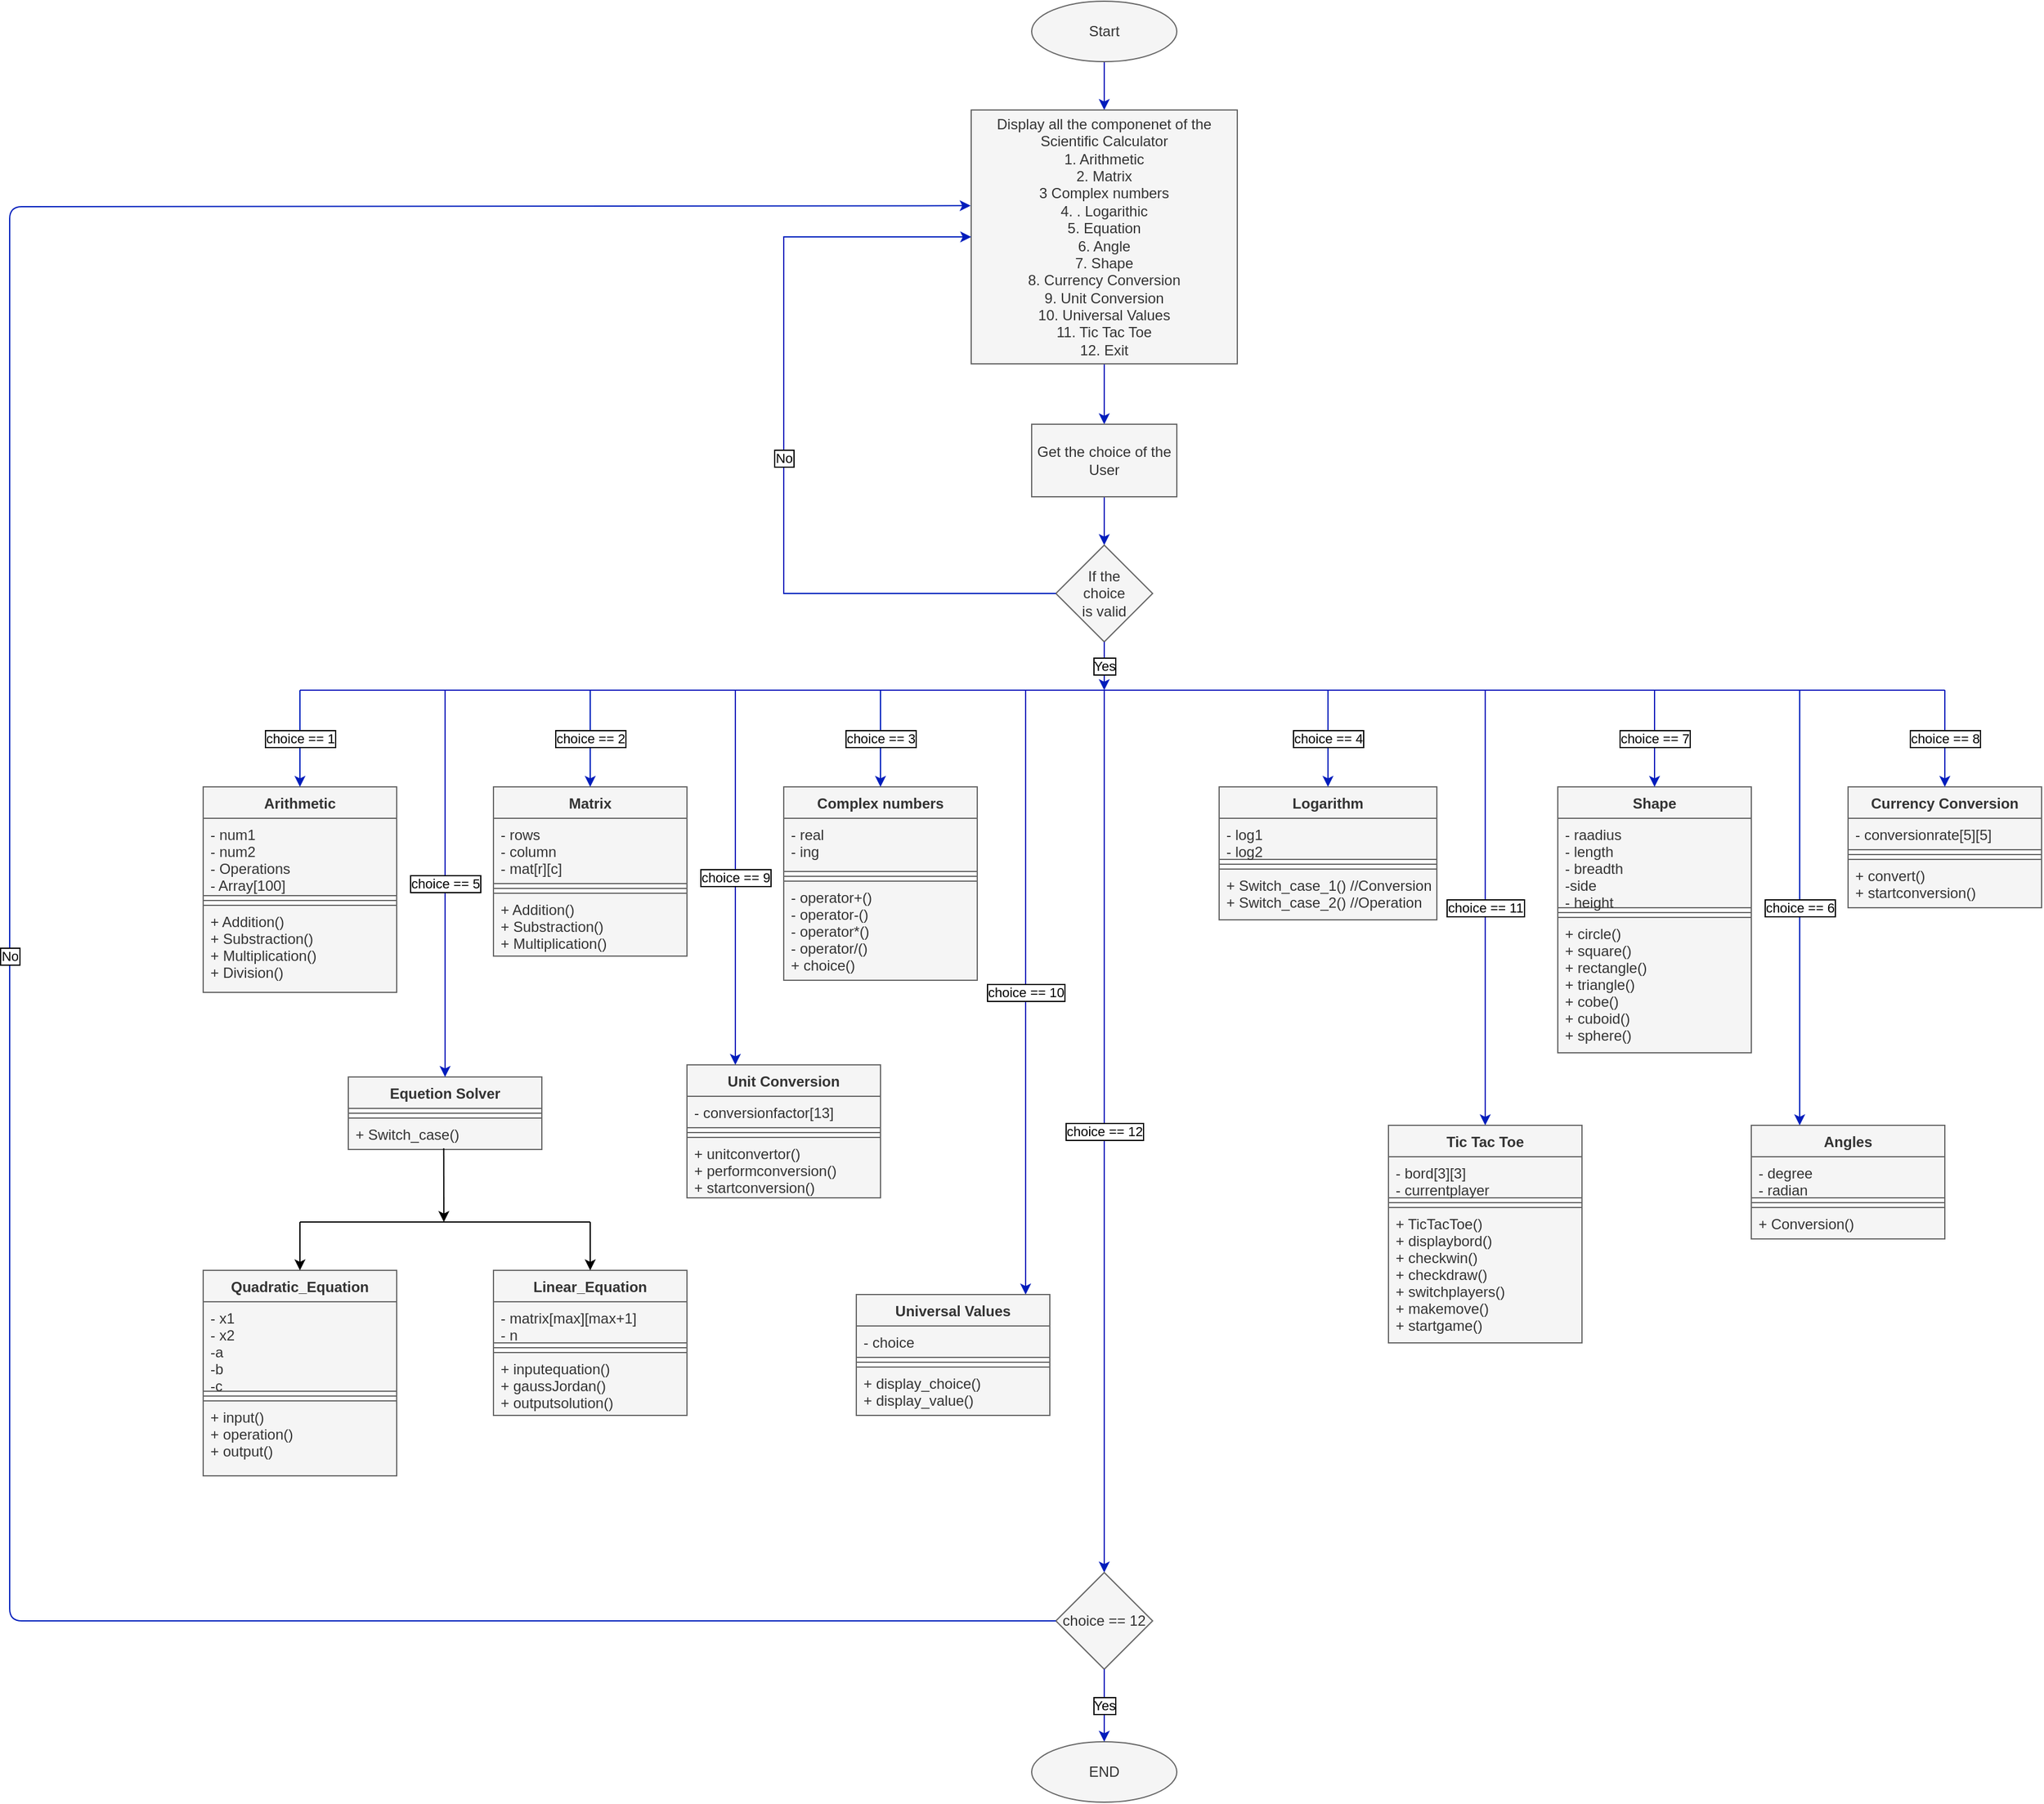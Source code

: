 <mxfile>
    <diagram id="E9FJ3ZHkH3HBYxlufV-j" name="Page-1">
        <mxGraphModel dx="3233" dy="2197" grid="1" gridSize="10" guides="1" tooltips="1" connect="1" arrows="1" fold="1" page="1" pageScale="1" pageWidth="900" pageHeight="1600" background="#FFFFFF" math="0" shadow="0">
            <root>
                <mxCell id="0"/>
                <mxCell id="1" parent="0"/>
                <mxCell id="63" style="edgeStyle=none;html=1;exitX=0.5;exitY=1;exitDx=0;exitDy=0;entryX=0.5;entryY=0;entryDx=0;entryDy=0;rounded=0;fillColor=#0050ef;strokeColor=#001DBC;" parent="1" source="3" target="4" edge="1">
                    <mxGeometry relative="1" as="geometry"/>
                </mxCell>
                <mxCell id="3" value="Start" style="ellipse;whiteSpace=wrap;html=1;rounded=0;fillColor=#f5f5f5;fontColor=#333333;strokeColor=#666666;" parent="1" vertex="1">
                    <mxGeometry x="365" y="30" width="120" height="50" as="geometry"/>
                </mxCell>
                <mxCell id="64" style="edgeStyle=none;html=1;exitX=0.5;exitY=1;exitDx=0;exitDy=0;entryX=0.5;entryY=0;entryDx=0;entryDy=0;rounded=0;fillColor=#0050ef;strokeColor=#001DBC;" parent="1" source="4" target="5" edge="1">
                    <mxGeometry relative="1" as="geometry"/>
                </mxCell>
                <mxCell id="4" value="Display all the componenet of the Scientific Calculator&lt;br&gt;1. Arithmetic&lt;br&gt;2. Matrix&lt;br&gt;3 Complex numbers&lt;br&gt;4. . Logarithic&lt;br&gt;5. Equation&lt;br&gt;6. Angle&lt;br&gt;7. Shape&lt;br&gt;8. Currency Conversion&lt;br&gt;9. Unit Conversion&lt;br&gt;10. Universal Values&lt;br&gt;11. Tic Tac Toe&lt;br&gt;12. Exit" style="rounded=0;whiteSpace=wrap;html=1;align=center;fillColor=#f5f5f5;fontColor=#333333;strokeColor=#666666;" parent="1" vertex="1">
                    <mxGeometry x="315" y="120" width="220" height="210" as="geometry"/>
                </mxCell>
                <mxCell id="65" style="edgeStyle=none;html=1;exitX=0.5;exitY=1;exitDx=0;exitDy=0;entryX=0.5;entryY=0;entryDx=0;entryDy=0;rounded=0;fillColor=#0050ef;strokeColor=#001DBC;" parent="1" source="5" target="7" edge="1">
                    <mxGeometry relative="1" as="geometry"/>
                </mxCell>
                <mxCell id="5" value="Get the choice of the User" style="rounded=0;whiteSpace=wrap;html=1;fillColor=#f5f5f5;fontColor=#333333;strokeColor=#666666;" parent="1" vertex="1">
                    <mxGeometry x="365" y="380" width="120" height="60" as="geometry"/>
                </mxCell>
                <mxCell id="7" value="If the &lt;br&gt;choice &lt;br&gt;is valid" style="rhombus;whiteSpace=wrap;html=1;rounded=0;fillColor=#f5f5f5;fontColor=#333333;strokeColor=#666666;" parent="1" vertex="1">
                    <mxGeometry x="385" y="480" width="80" height="80" as="geometry"/>
                </mxCell>
                <mxCell id="8" value="Arithmetic" style="swimlane;fontStyle=1;align=center;verticalAlign=top;childLayout=stackLayout;horizontal=1;startSize=26;horizontalStack=0;resizeParent=1;resizeParentMax=0;resizeLast=0;collapsible=1;marginBottom=0;rounded=0;fillColor=#f5f5f5;fontColor=#333333;strokeColor=#666666;" parent="1" vertex="1">
                    <mxGeometry x="-320" y="680" width="160" height="170" as="geometry">
                        <mxRectangle x="-320" y="680" width="100" height="30" as="alternateBounds"/>
                    </mxGeometry>
                </mxCell>
                <mxCell id="9" value="- num1&#10;- num2 &#10;- Operations&#10;- Array[100]" style="text;align=left;verticalAlign=top;spacingLeft=4;spacingRight=4;overflow=hidden;rotatable=0;points=[[0,0.5],[1,0.5]];portConstraint=eastwest;rounded=0;fillColor=#f5f5f5;fontColor=#333333;strokeColor=#666666;" parent="8" vertex="1">
                    <mxGeometry y="26" width="160" height="64" as="geometry"/>
                </mxCell>
                <mxCell id="10" value="" style="line;strokeWidth=1;fillColor=none;align=left;verticalAlign=middle;spacingTop=-1;spacingLeft=3;spacingRight=3;rotatable=0;labelPosition=right;points=[];portConstraint=eastwest;strokeColor=inherit;rounded=0;" parent="8" vertex="1">
                    <mxGeometry y="90" width="160" height="8" as="geometry"/>
                </mxCell>
                <mxCell id="11" value="+ Addition()&#10;+ Substraction()&#10;+ Multiplication()&#10;+ Division()" style="text;align=left;verticalAlign=top;spacingLeft=4;spacingRight=4;overflow=hidden;rotatable=0;points=[[0,0.5],[1,0.5]];portConstraint=eastwest;rounded=0;fillColor=#f5f5f5;strokeColor=#666666;fontColor=#333333;" parent="8" vertex="1">
                    <mxGeometry y="98" width="160" height="72" as="geometry"/>
                </mxCell>
                <mxCell id="12" value="Matrix" style="swimlane;fontStyle=1;align=center;verticalAlign=top;childLayout=stackLayout;horizontal=1;startSize=26;horizontalStack=0;resizeParent=1;resizeParentMax=0;resizeLast=0;collapsible=1;marginBottom=0;rounded=0;fillColor=#f5f5f5;fontColor=#333333;strokeColor=#666666;" parent="1" vertex="1">
                    <mxGeometry x="-80" y="680" width="160" height="140" as="geometry">
                        <mxRectangle x="-80" y="680" width="80" height="30" as="alternateBounds"/>
                    </mxGeometry>
                </mxCell>
                <mxCell id="13" value="- rows&#10;- column&#10;- mat[r][c]" style="text;strokeColor=#666666;fillColor=#f5f5f5;align=left;verticalAlign=top;spacingLeft=4;spacingRight=4;overflow=hidden;rotatable=0;points=[[0,0.5],[1,0.5]];portConstraint=eastwest;rounded=0;fontColor=#333333;" parent="12" vertex="1">
                    <mxGeometry y="26" width="160" height="54" as="geometry"/>
                </mxCell>
                <mxCell id="14" value="" style="line;strokeWidth=1;fillColor=none;align=left;verticalAlign=middle;spacingTop=-1;spacingLeft=3;spacingRight=3;rotatable=0;labelPosition=right;points=[];portConstraint=eastwest;strokeColor=inherit;rounded=0;" parent="12" vertex="1">
                    <mxGeometry y="80" width="160" height="8" as="geometry"/>
                </mxCell>
                <mxCell id="15" value="+ Addition()&#10;+ Substraction()&#10;+ Multiplication()" style="text;strokeColor=#666666;fillColor=#f5f5f5;align=left;verticalAlign=top;spacingLeft=4;spacingRight=4;overflow=hidden;rotatable=0;points=[[0,0.5],[1,0.5]];portConstraint=eastwest;rounded=0;fontColor=#333333;" parent="12" vertex="1">
                    <mxGeometry y="88" width="160" height="52" as="geometry"/>
                </mxCell>
                <mxCell id="16" value="Complex numbers" style="swimlane;fontStyle=1;align=center;verticalAlign=top;childLayout=stackLayout;horizontal=1;startSize=26;horizontalStack=0;resizeParent=1;resizeParentMax=0;resizeLast=0;collapsible=1;marginBottom=0;rounded=0;fillColor=#f5f5f5;fontColor=#333333;strokeColor=#666666;" parent="1" vertex="1">
                    <mxGeometry x="160" y="680" width="160" height="160" as="geometry">
                        <mxRectangle x="160" y="680" width="150" height="30" as="alternateBounds"/>
                    </mxGeometry>
                </mxCell>
                <mxCell id="17" value="- real&#10;- ing&#10;" style="text;strokeColor=#666666;fillColor=#f5f5f5;align=left;verticalAlign=top;spacingLeft=4;spacingRight=4;overflow=hidden;rotatable=0;points=[[0,0.5],[1,0.5]];portConstraint=eastwest;rounded=0;fontColor=#333333;" parent="16" vertex="1">
                    <mxGeometry y="26" width="160" height="44" as="geometry"/>
                </mxCell>
                <mxCell id="18" value="" style="line;strokeWidth=1;fillColor=none;align=left;verticalAlign=middle;spacingTop=-1;spacingLeft=3;spacingRight=3;rotatable=0;labelPosition=right;points=[];portConstraint=eastwest;strokeColor=inherit;rounded=0;" parent="16" vertex="1">
                    <mxGeometry y="70" width="160" height="8" as="geometry"/>
                </mxCell>
                <mxCell id="19" value="- operator+()&#10;- operator-()&#10;- operator*()&#10;- operator/()&#10;+ choice()" style="text;strokeColor=#666666;fillColor=#f5f5f5;align=left;verticalAlign=top;spacingLeft=4;spacingRight=4;overflow=hidden;rotatable=0;points=[[0,0.5],[1,0.5]];portConstraint=eastwest;rounded=0;fontColor=#333333;" parent="16" vertex="1">
                    <mxGeometry y="78" width="160" height="82" as="geometry"/>
                </mxCell>
                <mxCell id="20" value="Logarithm" style="swimlane;fontStyle=1;align=center;verticalAlign=top;childLayout=stackLayout;horizontal=1;startSize=26;horizontalStack=0;resizeParent=1;resizeParentMax=0;resizeLast=0;collapsible=1;marginBottom=0;rounded=0;fillColor=#f5f5f5;fontColor=#333333;strokeColor=#666666;" parent="1" vertex="1">
                    <mxGeometry x="520" y="680" width="180" height="110" as="geometry">
                        <mxRectangle x="520" y="680" width="100" height="30" as="alternateBounds"/>
                    </mxGeometry>
                </mxCell>
                <mxCell id="21" value="- log1&#10;- log2" style="text;strokeColor=#666666;fillColor=#f5f5f5;align=left;verticalAlign=top;spacingLeft=4;spacingRight=4;overflow=hidden;rotatable=0;points=[[0,0.5],[1,0.5]];portConstraint=eastwest;rounded=0;fontColor=#333333;" parent="20" vertex="1">
                    <mxGeometry y="26" width="180" height="34" as="geometry"/>
                </mxCell>
                <mxCell id="22" value="" style="line;strokeWidth=1;fillColor=none;align=left;verticalAlign=middle;spacingTop=-1;spacingLeft=3;spacingRight=3;rotatable=0;labelPosition=right;points=[];portConstraint=eastwest;strokeColor=inherit;rounded=0;" parent="20" vertex="1">
                    <mxGeometry y="60" width="180" height="8" as="geometry"/>
                </mxCell>
                <mxCell id="23" value="+ Switch_case_1() //Conversion&#10;+ Switch_case_2() //Operation" style="text;strokeColor=#666666;fillColor=#f5f5f5;align=left;verticalAlign=top;spacingLeft=4;spacingRight=4;overflow=hidden;rotatable=0;points=[[0,0.5],[1,0.5]];portConstraint=eastwest;rounded=0;fontColor=#333333;" parent="20" vertex="1">
                    <mxGeometry y="68" width="180" height="42" as="geometry"/>
                </mxCell>
                <mxCell id="24" value="Equetion Solver" style="swimlane;fontStyle=1;align=center;verticalAlign=top;childLayout=stackLayout;horizontal=1;startSize=26;horizontalStack=0;resizeParent=1;resizeParentMax=0;resizeLast=0;collapsible=1;marginBottom=0;rounded=0;fillColor=#f5f5f5;fontColor=#333333;strokeColor=#666666;" parent="1" vertex="1">
                    <mxGeometry x="-200" y="920" width="160" height="60" as="geometry">
                        <mxRectangle x="-200" y="920" width="130" height="30" as="alternateBounds"/>
                    </mxGeometry>
                </mxCell>
                <mxCell id="26" value="" style="line;strokeWidth=1;fillColor=none;align=left;verticalAlign=middle;spacingTop=-1;spacingLeft=3;spacingRight=3;rotatable=0;labelPosition=right;points=[];portConstraint=eastwest;strokeColor=inherit;rounded=0;" parent="24" vertex="1">
                    <mxGeometry y="26" width="160" height="8" as="geometry"/>
                </mxCell>
                <mxCell id="27" value="+ Switch_case()" style="text;strokeColor=#666666;fillColor=#f5f5f5;align=left;verticalAlign=top;spacingLeft=4;spacingRight=4;overflow=hidden;rotatable=0;points=[[0,0.5],[1,0.5]];portConstraint=eastwest;rounded=0;fontColor=#333333;" parent="24" vertex="1">
                    <mxGeometry y="34" width="160" height="26" as="geometry"/>
                </mxCell>
                <mxCell id="28" value="Quadratic_Equation" style="swimlane;fontStyle=1;align=center;verticalAlign=top;childLayout=stackLayout;horizontal=1;startSize=26;horizontalStack=0;resizeParent=1;resizeParentMax=0;resizeLast=0;collapsible=1;marginBottom=0;rounded=0;fillColor=#f5f5f5;fontColor=#333333;strokeColor=#666666;" parent="1" vertex="1">
                    <mxGeometry x="-320" y="1080" width="160" height="170" as="geometry">
                        <mxRectangle x="-320" y="1080" width="150" height="30" as="alternateBounds"/>
                    </mxGeometry>
                </mxCell>
                <mxCell id="29" value="- x1&#10;- x2&#10;-a &#10;-b&#10;-c" style="text;strokeColor=#666666;fillColor=#f5f5f5;align=left;verticalAlign=top;spacingLeft=4;spacingRight=4;overflow=hidden;rotatable=0;points=[[0,0.5],[1,0.5]];portConstraint=eastwest;rounded=0;fontColor=#333333;" parent="28" vertex="1">
                    <mxGeometry y="26" width="160" height="74" as="geometry"/>
                </mxCell>
                <mxCell id="30" value="" style="line;strokeWidth=1;fillColor=none;align=left;verticalAlign=middle;spacingTop=-1;spacingLeft=3;spacingRight=3;rotatable=0;labelPosition=right;points=[];portConstraint=eastwest;strokeColor=inherit;rounded=0;" parent="28" vertex="1">
                    <mxGeometry y="100" width="160" height="8" as="geometry"/>
                </mxCell>
                <mxCell id="31" value="+ input()&#10;+ operation()&#10;+ output()" style="text;strokeColor=#666666;fillColor=#f5f5f5;align=left;verticalAlign=top;spacingLeft=4;spacingRight=4;overflow=hidden;rotatable=0;points=[[0,0.5],[1,0.5]];portConstraint=eastwest;rounded=0;fontColor=#333333;" parent="28" vertex="1">
                    <mxGeometry y="108" width="160" height="62" as="geometry"/>
                </mxCell>
                <mxCell id="32" value="Linear_Equation" style="swimlane;fontStyle=1;align=center;verticalAlign=top;childLayout=stackLayout;horizontal=1;startSize=26;horizontalStack=0;resizeParent=1;resizeParentMax=0;resizeLast=0;collapsible=1;marginBottom=0;rounded=0;fillColor=#f5f5f5;fontColor=#333333;strokeColor=#666666;" parent="1" vertex="1">
                    <mxGeometry x="-80" y="1080" width="160" height="120" as="geometry">
                        <mxRectangle x="-80" y="1080" width="130" height="30" as="alternateBounds"/>
                    </mxGeometry>
                </mxCell>
                <mxCell id="33" value="- matrix[max][max+1]&#10;- n&#10;" style="text;strokeColor=#666666;fillColor=#f5f5f5;align=left;verticalAlign=top;spacingLeft=4;spacingRight=4;overflow=hidden;rotatable=0;points=[[0,0.5],[1,0.5]];portConstraint=eastwest;rounded=0;fontColor=#333333;" parent="32" vertex="1">
                    <mxGeometry y="26" width="160" height="34" as="geometry"/>
                </mxCell>
                <mxCell id="34" value="" style="line;strokeWidth=1;fillColor=none;align=left;verticalAlign=middle;spacingTop=-1;spacingLeft=3;spacingRight=3;rotatable=0;labelPosition=right;points=[];portConstraint=eastwest;strokeColor=inherit;rounded=0;" parent="32" vertex="1">
                    <mxGeometry y="60" width="160" height="8" as="geometry"/>
                </mxCell>
                <mxCell id="35" value="+ inputequation()&#10;+ gaussJordan()&#10;+ outputsolution()" style="text;strokeColor=#666666;fillColor=#f5f5f5;align=left;verticalAlign=top;spacingLeft=4;spacingRight=4;overflow=hidden;rotatable=0;points=[[0,0.5],[1,0.5]];portConstraint=eastwest;rounded=0;fontColor=#333333;" parent="32" vertex="1">
                    <mxGeometry y="68" width="160" height="52" as="geometry"/>
                </mxCell>
                <mxCell id="37" value="Angles" style="swimlane;fontStyle=1;align=center;verticalAlign=top;childLayout=stackLayout;horizontal=1;startSize=26;horizontalStack=0;resizeParent=1;resizeParentMax=0;resizeLast=0;collapsible=1;marginBottom=0;rounded=0;fillColor=#f5f5f5;fontColor=#333333;strokeColor=#666666;" parent="1" vertex="1">
                    <mxGeometry x="960" y="960" width="160" height="94" as="geometry">
                        <mxRectangle x="960" y="960" width="80" height="30" as="alternateBounds"/>
                    </mxGeometry>
                </mxCell>
                <mxCell id="38" value="- degree&#10;- radian" style="text;strokeColor=#666666;fillColor=#f5f5f5;align=left;verticalAlign=top;spacingLeft=4;spacingRight=4;overflow=hidden;rotatable=0;points=[[0,0.5],[1,0.5]];portConstraint=eastwest;rounded=0;fontColor=#333333;" parent="37" vertex="1">
                    <mxGeometry y="26" width="160" height="34" as="geometry"/>
                </mxCell>
                <mxCell id="39" value="" style="line;strokeWidth=1;fillColor=none;align=left;verticalAlign=middle;spacingTop=-1;spacingLeft=3;spacingRight=3;rotatable=0;labelPosition=right;points=[];portConstraint=eastwest;strokeColor=inherit;rounded=0;" parent="37" vertex="1">
                    <mxGeometry y="60" width="160" height="8" as="geometry"/>
                </mxCell>
                <mxCell id="40" value="+ Conversion()" style="text;strokeColor=#666666;fillColor=#f5f5f5;align=left;verticalAlign=top;spacingLeft=4;spacingRight=4;overflow=hidden;rotatable=0;points=[[0,0.5],[1,0.5]];portConstraint=eastwest;rounded=0;fontColor=#333333;" parent="37" vertex="1">
                    <mxGeometry y="68" width="160" height="26" as="geometry"/>
                </mxCell>
                <mxCell id="41" value="Shape" style="swimlane;fontStyle=1;align=center;verticalAlign=top;childLayout=stackLayout;horizontal=1;startSize=26;horizontalStack=0;resizeParent=1;resizeParentMax=0;resizeLast=0;collapsible=1;marginBottom=0;rounded=0;fillColor=#f5f5f5;fontColor=#333333;strokeColor=#666666;" parent="1" vertex="1">
                    <mxGeometry x="800" y="680" width="160" height="220" as="geometry">
                        <mxRectangle x="800" y="680" width="80" height="30" as="alternateBounds"/>
                    </mxGeometry>
                </mxCell>
                <mxCell id="42" value="- raadius&#10;- length&#10;- breadth&#10;-side&#10;- height" style="text;strokeColor=#666666;fillColor=#f5f5f5;align=left;verticalAlign=top;spacingLeft=4;spacingRight=4;overflow=hidden;rotatable=0;points=[[0,0.5],[1,0.5]];portConstraint=eastwest;rounded=0;fontColor=#333333;" parent="41" vertex="1">
                    <mxGeometry y="26" width="160" height="74" as="geometry"/>
                </mxCell>
                <mxCell id="43" value="" style="line;strokeWidth=1;fillColor=none;align=left;verticalAlign=middle;spacingTop=-1;spacingLeft=3;spacingRight=3;rotatable=0;labelPosition=right;points=[];portConstraint=eastwest;strokeColor=inherit;rounded=0;" parent="41" vertex="1">
                    <mxGeometry y="100" width="160" height="8" as="geometry"/>
                </mxCell>
                <mxCell id="44" value="+ circle()&#10;+ square()&#10;+ rectangle()&#10;+ triangle()&#10;+ cobe()&#10;+ cuboid()&#10;+ sphere()" style="text;strokeColor=#666666;fillColor=#f5f5f5;align=left;verticalAlign=top;spacingLeft=4;spacingRight=4;overflow=hidden;rotatable=0;points=[[0,0.5],[1,0.5]];portConstraint=eastwest;rounded=0;fontColor=#333333;" parent="41" vertex="1">
                    <mxGeometry y="108" width="160" height="112" as="geometry"/>
                </mxCell>
                <mxCell id="45" value="Currency Conversion" style="swimlane;fontStyle=1;align=center;verticalAlign=top;childLayout=stackLayout;horizontal=1;startSize=26;horizontalStack=0;resizeParent=1;resizeParentMax=0;resizeLast=0;collapsible=1;marginBottom=0;rounded=0;fillColor=#f5f5f5;fontColor=#333333;strokeColor=#666666;" parent="1" vertex="1">
                    <mxGeometry x="1040" y="680" width="160" height="100" as="geometry">
                        <mxRectangle x="1040" y="680" width="160" height="30" as="alternateBounds"/>
                    </mxGeometry>
                </mxCell>
                <mxCell id="46" value="- conversionrate[5][5]" style="text;strokeColor=#666666;fillColor=#f5f5f5;align=left;verticalAlign=top;spacingLeft=4;spacingRight=4;overflow=hidden;rotatable=0;points=[[0,0.5],[1,0.5]];portConstraint=eastwest;rounded=0;fontColor=#333333;" parent="45" vertex="1">
                    <mxGeometry y="26" width="160" height="26" as="geometry"/>
                </mxCell>
                <mxCell id="47" value="" style="line;strokeWidth=1;fillColor=none;align=left;verticalAlign=middle;spacingTop=-1;spacingLeft=3;spacingRight=3;rotatable=0;labelPosition=right;points=[];portConstraint=eastwest;strokeColor=inherit;rounded=0;" parent="45" vertex="1">
                    <mxGeometry y="52" width="160" height="8" as="geometry"/>
                </mxCell>
                <mxCell id="48" value="+ convert()&#10;+ startconversion()" style="text;strokeColor=#666666;fillColor=#f5f5f5;align=left;verticalAlign=top;spacingLeft=4;spacingRight=4;overflow=hidden;rotatable=0;points=[[0,0.5],[1,0.5]];portConstraint=eastwest;rounded=0;fontColor=#333333;" parent="45" vertex="1">
                    <mxGeometry y="60" width="160" height="40" as="geometry"/>
                </mxCell>
                <mxCell id="49" value="Unit Conversion" style="swimlane;fontStyle=1;align=center;verticalAlign=top;childLayout=stackLayout;horizontal=1;startSize=26;horizontalStack=0;resizeParent=1;resizeParentMax=0;resizeLast=0;collapsible=1;marginBottom=0;rounded=0;fillColor=#f5f5f5;fontColor=#333333;strokeColor=#666666;" parent="1" vertex="1">
                    <mxGeometry x="80" y="910" width="160" height="110" as="geometry">
                        <mxRectangle x="80" y="910" width="130" height="30" as="alternateBounds"/>
                    </mxGeometry>
                </mxCell>
                <mxCell id="50" value="- conversionfactor[13]" style="text;strokeColor=#666666;fillColor=#f5f5f5;align=left;verticalAlign=top;spacingLeft=4;spacingRight=4;overflow=hidden;rotatable=0;points=[[0,0.5],[1,0.5]];portConstraint=eastwest;rounded=0;fontColor=#333333;" parent="49" vertex="1">
                    <mxGeometry y="26" width="160" height="26" as="geometry"/>
                </mxCell>
                <mxCell id="51" value="" style="line;strokeWidth=1;fillColor=none;align=left;verticalAlign=middle;spacingTop=-1;spacingLeft=3;spacingRight=3;rotatable=0;labelPosition=right;points=[];portConstraint=eastwest;strokeColor=inherit;rounded=0;" parent="49" vertex="1">
                    <mxGeometry y="52" width="160" height="8" as="geometry"/>
                </mxCell>
                <mxCell id="52" value="+ unitconvertor()&#10;+ performconversion()&#10;+ startconversion()" style="text;strokeColor=#666666;fillColor=#f5f5f5;align=left;verticalAlign=top;spacingLeft=4;spacingRight=4;overflow=hidden;rotatable=0;points=[[0,0.5],[1,0.5]];portConstraint=eastwest;rounded=0;fontColor=#333333;" parent="49" vertex="1">
                    <mxGeometry y="60" width="160" height="50" as="geometry"/>
                </mxCell>
                <mxCell id="53" value="Universal Values" style="swimlane;fontStyle=1;align=center;verticalAlign=top;childLayout=stackLayout;horizontal=1;startSize=26;horizontalStack=0;resizeParent=1;resizeParentMax=0;resizeLast=0;collapsible=1;marginBottom=0;rounded=0;fillColor=#f5f5f5;fontColor=#333333;strokeColor=#666666;" parent="1" vertex="1">
                    <mxGeometry x="220" y="1100" width="160" height="100" as="geometry">
                        <mxRectangle x="220" y="1100" width="140" height="30" as="alternateBounds"/>
                    </mxGeometry>
                </mxCell>
                <mxCell id="54" value="- choice" style="text;strokeColor=#666666;fillColor=#f5f5f5;align=left;verticalAlign=top;spacingLeft=4;spacingRight=4;overflow=hidden;rotatable=0;points=[[0,0.5],[1,0.5]];portConstraint=eastwest;rounded=0;fontColor=#333333;" parent="53" vertex="1">
                    <mxGeometry y="26" width="160" height="26" as="geometry"/>
                </mxCell>
                <mxCell id="55" value="" style="line;strokeWidth=1;fillColor=none;align=left;verticalAlign=middle;spacingTop=-1;spacingLeft=3;spacingRight=3;rotatable=0;labelPosition=right;points=[];portConstraint=eastwest;strokeColor=inherit;rounded=0;" parent="53" vertex="1">
                    <mxGeometry y="52" width="160" height="8" as="geometry"/>
                </mxCell>
                <mxCell id="56" value="+ display_choice()&#10;+ display_value()" style="text;strokeColor=#666666;fillColor=#f5f5f5;align=left;verticalAlign=top;spacingLeft=4;spacingRight=4;overflow=hidden;rotatable=0;points=[[0,0.5],[1,0.5]];portConstraint=eastwest;rounded=0;fontColor=#333333;" parent="53" vertex="1">
                    <mxGeometry y="60" width="160" height="40" as="geometry"/>
                </mxCell>
                <mxCell id="57" value="Tic Tac Toe" style="swimlane;fontStyle=1;align=center;verticalAlign=top;childLayout=stackLayout;horizontal=1;startSize=26;horizontalStack=0;resizeParent=1;resizeParentMax=0;resizeLast=0;collapsible=1;marginBottom=0;rounded=0;fillColor=#f5f5f5;fontColor=#333333;strokeColor=#666666;" parent="1" vertex="1">
                    <mxGeometry x="660" y="960" width="160" height="180" as="geometry">
                        <mxRectangle x="660" y="960" width="100" height="30" as="alternateBounds"/>
                    </mxGeometry>
                </mxCell>
                <mxCell id="58" value="- bord[3][3]&#10;- currentplayer" style="text;strokeColor=#666666;fillColor=#f5f5f5;align=left;verticalAlign=top;spacingLeft=4;spacingRight=4;overflow=hidden;rotatable=0;points=[[0,0.5],[1,0.5]];portConstraint=eastwest;rounded=0;fontColor=#333333;" parent="57" vertex="1">
                    <mxGeometry y="26" width="160" height="34" as="geometry"/>
                </mxCell>
                <mxCell id="59" value="" style="line;strokeWidth=1;fillColor=none;align=left;verticalAlign=middle;spacingTop=-1;spacingLeft=3;spacingRight=3;rotatable=0;labelPosition=right;points=[];portConstraint=eastwest;strokeColor=inherit;rounded=0;" parent="57" vertex="1">
                    <mxGeometry y="60" width="160" height="8" as="geometry"/>
                </mxCell>
                <mxCell id="60" value="+ TicTacToe()&#10;+ displaybord()&#10;+ checkwin()&#10;+ checkdraw()&#10;+ switchplayers()&#10;+ makemove()&#10;+ startgame()" style="text;strokeColor=#666666;fillColor=#f5f5f5;align=left;verticalAlign=top;spacingLeft=4;spacingRight=4;overflow=hidden;rotatable=0;points=[[0,0.5],[1,0.5]];portConstraint=eastwest;rounded=0;fontColor=#333333;" parent="57" vertex="1">
                    <mxGeometry y="68" width="160" height="112" as="geometry"/>
                </mxCell>
                <mxCell id="62" value="END" style="ellipse;whiteSpace=wrap;html=1;rounded=0;fillColor=#f5f5f5;fontColor=#333333;strokeColor=#666666;" parent="1" vertex="1">
                    <mxGeometry x="365" y="1470" width="120" height="50" as="geometry"/>
                </mxCell>
                <mxCell id="74" value="" style="endArrow=classic;html=1;entryX=0;entryY=0.5;entryDx=0;entryDy=0;exitX=0;exitY=0.5;exitDx=0;exitDy=0;rounded=0;fillColor=#0050ef;strokeColor=#001DBC;" parent="1" source="7" target="4" edge="1">
                    <mxGeometry relative="1" as="geometry">
                        <mxPoint x="180" y="510" as="sourcePoint"/>
                        <mxPoint x="280" y="510" as="targetPoint"/>
                        <Array as="points">
                            <mxPoint x="160" y="520"/>
                            <mxPoint x="160" y="225"/>
                        </Array>
                    </mxGeometry>
                </mxCell>
                <mxCell id="75" value="No" style="edgeLabel;resizable=0;html=1;align=center;verticalAlign=middle;rounded=0;labelBackgroundColor=#FFFFFF;fontColor=#000000;labelBorderColor=#000000;" parent="74" connectable="0" vertex="1">
                    <mxGeometry relative="1" as="geometry"/>
                </mxCell>
                <mxCell id="76" value="" style="endArrow=none;html=1;rounded=0;fillColor=#0050ef;strokeColor=#001DBC;" parent="1" edge="1">
                    <mxGeometry width="50" height="50" relative="1" as="geometry">
                        <mxPoint x="-240" y="600" as="sourcePoint"/>
                        <mxPoint x="1120" y="600" as="targetPoint"/>
                    </mxGeometry>
                </mxCell>
                <mxCell id="79" value="" style="endArrow=classic;html=1;exitX=0.5;exitY=1;exitDx=0;exitDy=0;rounded=0;fillColor=#0050ef;strokeColor=#001DBC;" parent="1" source="7" edge="1">
                    <mxGeometry relative="1" as="geometry">
                        <mxPoint x="480" y="550" as="sourcePoint"/>
                        <mxPoint x="425" y="600" as="targetPoint"/>
                    </mxGeometry>
                </mxCell>
                <mxCell id="80" value="Yes" style="edgeLabel;resizable=0;html=1;align=center;verticalAlign=middle;rounded=0;labelBackgroundColor=#FFFFFF;fontColor=#000000;labelBorderColor=#000000;" parent="79" connectable="0" vertex="1">
                    <mxGeometry relative="1" as="geometry"/>
                </mxCell>
                <mxCell id="81" value="" style="endArrow=classic;html=1;entryX=0.5;entryY=0;entryDx=0;entryDy=0;rounded=0;fillColor=#0050ef;strokeColor=#001DBC;" parent="1" target="8" edge="1">
                    <mxGeometry relative="1" as="geometry">
                        <mxPoint x="-240" y="600" as="sourcePoint"/>
                        <mxPoint x="-250" y="620" as="targetPoint"/>
                    </mxGeometry>
                </mxCell>
                <mxCell id="82" value="choice == 1" style="edgeLabel;resizable=0;html=1;align=center;verticalAlign=middle;rounded=0;labelBackgroundColor=#FFFFFF;fontColor=#000000;labelBorderColor=#000000;" parent="81" connectable="0" vertex="1">
                    <mxGeometry relative="1" as="geometry"/>
                </mxCell>
                <mxCell id="83" value="" style="endArrow=classic;html=1;entryX=0.5;entryY=0;entryDx=0;entryDy=0;rounded=0;fillColor=#0050ef;strokeColor=#001DBC;" parent="1" target="12" edge="1">
                    <mxGeometry relative="1" as="geometry">
                        <mxPoint y="600" as="sourcePoint"/>
                        <mxPoint x="110" y="620" as="targetPoint"/>
                    </mxGeometry>
                </mxCell>
                <mxCell id="84" value="choice == 2" style="edgeLabel;resizable=0;html=1;align=center;verticalAlign=middle;rounded=0;labelBackgroundColor=#FFFFFF;fontColor=#000000;labelBorderColor=#000000;" parent="83" connectable="0" vertex="1">
                    <mxGeometry relative="1" as="geometry"/>
                </mxCell>
                <mxCell id="85" value="" style="endArrow=classic;html=1;entryX=0.5;entryY=0;entryDx=0;entryDy=0;rounded=0;fillColor=#0050ef;strokeColor=#001DBC;" parent="1" target="16" edge="1">
                    <mxGeometry relative="1" as="geometry">
                        <mxPoint x="240" y="600" as="sourcePoint"/>
                        <mxPoint x="430" y="640" as="targetPoint"/>
                    </mxGeometry>
                </mxCell>
                <mxCell id="86" value="choice == 3" style="edgeLabel;resizable=0;html=1;align=center;verticalAlign=middle;rounded=0;labelBackgroundColor=#FFFFFF;fontColor=#000000;labelBorderColor=#000000;" parent="85" connectable="0" vertex="1">
                    <mxGeometry relative="1" as="geometry"/>
                </mxCell>
                <mxCell id="87" value="" style="endArrow=classic;html=1;entryX=0.5;entryY=0;entryDx=0;entryDy=0;rounded=0;fillColor=#0050ef;strokeColor=#001DBC;" parent="1" target="20" edge="1">
                    <mxGeometry relative="1" as="geometry">
                        <mxPoint x="610" y="600" as="sourcePoint"/>
                        <mxPoint x="470" y="620" as="targetPoint"/>
                    </mxGeometry>
                </mxCell>
                <mxCell id="88" value="choice == 4" style="edgeLabel;resizable=0;html=1;align=center;verticalAlign=middle;rounded=0;labelBackgroundColor=#FFFFFF;fontColor=#000000;labelBorderColor=#000000;" parent="87" connectable="0" vertex="1">
                    <mxGeometry relative="1" as="geometry"/>
                </mxCell>
                <mxCell id="89" value="" style="endArrow=classic;html=1;entryX=0.5;entryY=0;entryDx=0;entryDy=0;rounded=0;fillColor=#0050ef;strokeColor=#001DBC;" parent="1" target="41" edge="1">
                    <mxGeometry relative="1" as="geometry">
                        <mxPoint x="880" y="600" as="sourcePoint"/>
                        <mxPoint x="980" y="630" as="targetPoint"/>
                    </mxGeometry>
                </mxCell>
                <mxCell id="90" value="choice == 7" style="edgeLabel;resizable=0;html=1;align=center;verticalAlign=middle;rounded=0;labelBackgroundColor=#FFFFFF;fontColor=#000000;labelBorderColor=#000000;" parent="89" connectable="0" vertex="1">
                    <mxGeometry relative="1" as="geometry"/>
                </mxCell>
                <mxCell id="91" value="" style="endArrow=classic;html=1;entryX=0.5;entryY=0;entryDx=0;entryDy=0;rounded=0;fillColor=#0050ef;strokeColor=#001DBC;" parent="1" target="45" edge="1">
                    <mxGeometry relative="1" as="geometry">
                        <mxPoint x="1120" y="600" as="sourcePoint"/>
                        <mxPoint x="1150" y="620" as="targetPoint"/>
                    </mxGeometry>
                </mxCell>
                <mxCell id="92" value="choice == 8" style="edgeLabel;resizable=0;html=1;align=center;verticalAlign=middle;rounded=0;labelBackgroundColor=#FFFFFF;fontColor=#000000;labelBorderColor=#000000;" parent="91" connectable="0" vertex="1">
                    <mxGeometry relative="1" as="geometry"/>
                </mxCell>
                <mxCell id="93" value="" style="endArrow=classic;html=1;rounded=0;fillColor=#0050ef;strokeColor=#001DBC;" parent="1" target="57" edge="1">
                    <mxGeometry relative="1" as="geometry">
                        <mxPoint x="740" y="600" as="sourcePoint"/>
                        <mxPoint x="780" y="920" as="targetPoint"/>
                    </mxGeometry>
                </mxCell>
                <mxCell id="94" value="choice == 11" style="edgeLabel;resizable=0;html=1;align=center;verticalAlign=middle;rounded=0;labelBackgroundColor=#FFFFFF;fontColor=#000000;labelBorderColor=#000000;" parent="93" connectable="0" vertex="1">
                    <mxGeometry relative="1" as="geometry"/>
                </mxCell>
                <mxCell id="95" value="" style="endArrow=classic;html=1;rounded=0;fillColor=#0050ef;strokeColor=#001DBC;" parent="1" target="120" edge="1">
                    <mxGeometry relative="1" as="geometry">
                        <mxPoint x="425" y="600" as="sourcePoint"/>
                        <mxPoint x="430" y="1350" as="targetPoint"/>
                    </mxGeometry>
                </mxCell>
                <mxCell id="96" value="choice == 12" style="edgeLabel;resizable=0;html=1;align=center;verticalAlign=middle;rounded=0;labelBackgroundColor=#FFFFFF;fontColor=#000000;labelBorderColor=#000000;" parent="95" connectable="0" vertex="1">
                    <mxGeometry relative="1" as="geometry"/>
                </mxCell>
                <mxCell id="99" value="" style="endArrow=classic;html=1;rounded=0;fillColor=#0050ef;strokeColor=#001DBC;" parent="1" target="24" edge="1">
                    <mxGeometry relative="1" as="geometry">
                        <mxPoint x="-120" y="600" as="sourcePoint"/>
                        <mxPoint x="-50" y="860" as="targetPoint"/>
                    </mxGeometry>
                </mxCell>
                <mxCell id="100" value="choice == 5" style="edgeLabel;resizable=0;html=1;align=center;verticalAlign=middle;rounded=0;labelBackgroundColor=#FFFFFF;fontColor=#000000;labelBorderColor=#000000;" parent="99" connectable="0" vertex="1">
                    <mxGeometry relative="1" as="geometry"/>
                </mxCell>
                <mxCell id="101" value="" style="endArrow=none;html=1;rounded=0;" parent="1" edge="1">
                    <mxGeometry width="50" height="50" relative="1" as="geometry">
                        <mxPoint x="-240" y="1040" as="sourcePoint"/>
                        <mxPoint y="1040" as="targetPoint"/>
                        <Array as="points">
                            <mxPoint x="-120" y="1040"/>
                        </Array>
                    </mxGeometry>
                </mxCell>
                <mxCell id="104" value="" style="endArrow=classic;html=1;exitX=0.493;exitY=0.962;exitDx=0;exitDy=0;exitPerimeter=0;rounded=0;" parent="1" source="27" edge="1">
                    <mxGeometry width="50" height="50" relative="1" as="geometry">
                        <mxPoint x="-140" y="1000" as="sourcePoint"/>
                        <mxPoint x="-121" y="1040" as="targetPoint"/>
                    </mxGeometry>
                </mxCell>
                <mxCell id="105" value="" style="endArrow=classic;html=1;entryX=0.5;entryY=0;entryDx=0;entryDy=0;rounded=0;" parent="1" target="28" edge="1">
                    <mxGeometry width="50" height="50" relative="1" as="geometry">
                        <mxPoint x="-240" y="1040" as="sourcePoint"/>
                        <mxPoint x="-260" y="1000" as="targetPoint"/>
                    </mxGeometry>
                </mxCell>
                <mxCell id="106" value="" style="endArrow=classic;html=1;entryX=0.5;entryY=0;entryDx=0;entryDy=0;rounded=0;" parent="1" target="32" edge="1">
                    <mxGeometry width="50" height="50" relative="1" as="geometry">
                        <mxPoint y="1040" as="sourcePoint"/>
                        <mxPoint x="-100" y="1060" as="targetPoint"/>
                    </mxGeometry>
                </mxCell>
                <mxCell id="109" value="" style="endArrow=classic;html=1;entryX=0.25;entryY=0;entryDx=0;entryDy=0;rounded=0;fillColor=#0050ef;strokeColor=#001DBC;" parent="1" target="49" edge="1">
                    <mxGeometry relative="1" as="geometry">
                        <mxPoint x="120" y="600" as="sourcePoint"/>
                        <mxPoint x="170" y="870" as="targetPoint"/>
                    </mxGeometry>
                </mxCell>
                <mxCell id="110" value="choice == 9" style="edgeLabel;resizable=0;html=1;align=center;verticalAlign=middle;rounded=0;labelBackgroundColor=#FFFFFF;fontColor=#000000;labelBorderColor=#000000;" parent="109" connectable="0" vertex="1">
                    <mxGeometry relative="1" as="geometry"/>
                </mxCell>
                <mxCell id="111" value="" style="endArrow=classic;html=1;entryX=0.875;entryY=0;entryDx=0;entryDy=0;entryPerimeter=0;rounded=0;fillColor=#0050ef;strokeColor=#001DBC;" parent="1" target="53" edge="1">
                    <mxGeometry relative="1" as="geometry">
                        <mxPoint x="360" y="600" as="sourcePoint"/>
                        <mxPoint x="420" y="870" as="targetPoint"/>
                    </mxGeometry>
                </mxCell>
                <mxCell id="112" value="choice == 10" style="edgeLabel;resizable=0;html=1;align=center;verticalAlign=middle;rounded=0;labelBackgroundColor=#FFFFFF;fontColor=#000000;labelBorderColor=#000000;" parent="111" connectable="0" vertex="1">
                    <mxGeometry relative="1" as="geometry"/>
                </mxCell>
                <mxCell id="113" value="" style="endArrow=classic;html=1;entryX=0.25;entryY=0;entryDx=0;entryDy=0;rounded=0;fillColor=#0050ef;strokeColor=#001DBC;" parent="1" target="37" edge="1">
                    <mxGeometry relative="1" as="geometry">
                        <mxPoint x="1000" y="600" as="sourcePoint"/>
                        <mxPoint x="1160" y="860" as="targetPoint"/>
                    </mxGeometry>
                </mxCell>
                <mxCell id="114" value="choice == 6" style="edgeLabel;resizable=0;html=1;align=center;verticalAlign=middle;rounded=0;labelBackgroundColor=#FFFFFF;fontColor=#000000;labelBorderColor=#000000;" parent="113" connectable="0" vertex="1">
                    <mxGeometry relative="1" as="geometry"/>
                </mxCell>
                <mxCell id="120" value="choice == 12" style="rhombus;whiteSpace=wrap;html=1;fillColor=#f5f5f5;fontColor=#333333;strokeColor=#666666;" parent="1" vertex="1">
                    <mxGeometry x="385" y="1330" width="80" height="80" as="geometry"/>
                </mxCell>
                <mxCell id="123" value="" style="endArrow=classic;html=1;exitX=0.5;exitY=1;exitDx=0;exitDy=0;entryX=0.5;entryY=0;entryDx=0;entryDy=0;fillColor=#0050ef;strokeColor=#001DBC;" parent="1" source="120" target="62" edge="1">
                    <mxGeometry relative="1" as="geometry">
                        <mxPoint x="440" y="1450" as="sourcePoint"/>
                        <mxPoint x="540" y="1450" as="targetPoint"/>
                    </mxGeometry>
                </mxCell>
                <mxCell id="124" value="Yes" style="edgeLabel;resizable=0;html=1;align=center;verticalAlign=middle;labelBackgroundColor=#FFFFFF;fontColor=#000000;labelBorderColor=#000000;" parent="123" connectable="0" vertex="1">
                    <mxGeometry relative="1" as="geometry"/>
                </mxCell>
                <mxCell id="125" value="" style="endArrow=classic;html=1;exitX=0;exitY=0.5;exitDx=0;exitDy=0;entryX=-0.002;entryY=0.377;entryDx=0;entryDy=0;entryPerimeter=0;fillColor=#0050ef;strokeColor=#001DBC;" parent="1" source="120" target="4" edge="1">
                    <mxGeometry relative="1" as="geometry">
                        <mxPoint x="-350" y="1450" as="sourcePoint"/>
                        <mxPoint x="-290" y="160" as="targetPoint"/>
                        <Array as="points">
                            <mxPoint x="-480" y="1370"/>
                            <mxPoint x="-480" y="200"/>
                        </Array>
                    </mxGeometry>
                </mxCell>
                <mxCell id="126" value="No" style="edgeLabel;resizable=0;html=1;align=center;verticalAlign=middle;labelBackgroundColor=#FFFFFF;fontColor=#000000;labelBorderColor=#000000;" parent="125" connectable="0" vertex="1">
                    <mxGeometry relative="1" as="geometry"/>
                </mxCell>
            </root>
        </mxGraphModel>
    </diagram>
</mxfile>